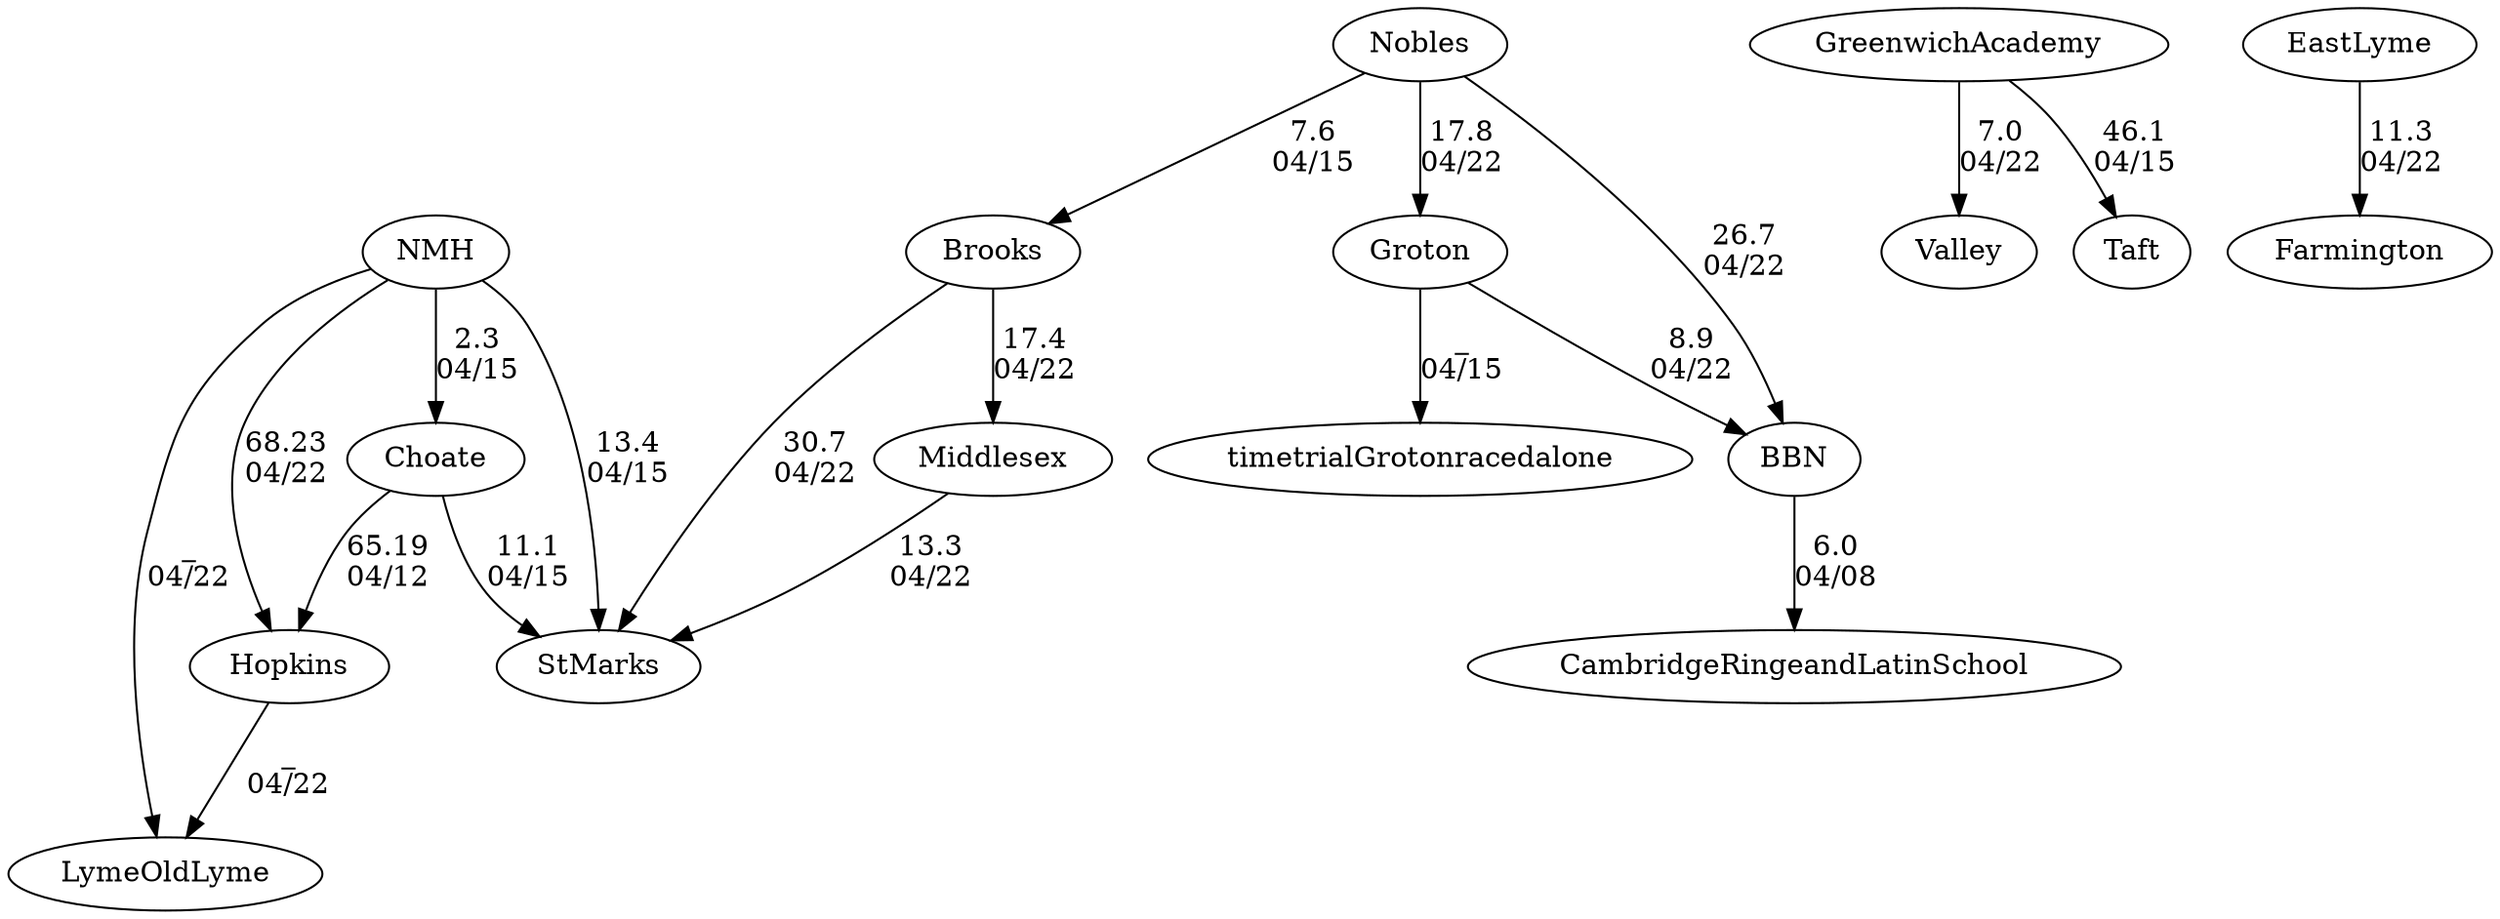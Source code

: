 digraph girls4fours {LymeOldLyme [URL="girls4foursLymeOldLyme.html"];Valley [URL="girls4foursValley.html"];Choate [URL="girls4foursChoate.html"];Groton [URL="girls4foursGroton.html"];Brooks [URL="girls4foursBrooks.html"];GreenwichAcademy [URL="girls4foursGreenwichAcademy.html"];NMH [URL="girls4foursNMH.html"];CambridgeRingeandLatinSchool [URL="girls4foursCambridgeRingeandLatinSchool.html"];Nobles [URL="girls4foursNobles.html"];Farmington [URL="girls4foursFarmington.html"];Middlesex [URL="girls4foursMiddlesex.html"];BBN [URL="girls4foursBBN.html"];timetrialGrotonracedalone [URL="girls4fourstimetrialGrotonracedalone.html"];StMarks [URL="girls4foursStMarks.html"];Taft [URL="girls4foursTaft.html"];Hopkins [URL="girls4foursHopkins.html"];EastLyme [URL="girls4foursEastLyme.html"];Brooks -> Middlesex[label="17.4
04/22", weight="83", tooltip="NEIRA Boys & Girls Fours,St. Marks vs. Brooks and Middlesex			
Distance: 1500m Conditions: A perfect day at Lake Quinsigamund, just gray enough for no pleasure boats and a tailwind that picked up a bit over the course of the racing period. Comments: Race order was G1-B4-G4-B3-G3-B2-G2-B1. Most races started a length over the line except for G2. Thank you to Brooks and Middlesex for coming to Worcester for some great racing.
None", URL="http://www.row2k.com/results/resultspage.cfm?UID=36741E74C58C544410744419A91809EC&cat=5", random="random"]; 
Brooks -> StMarks[label="30.7
04/22", weight="70", tooltip="NEIRA Boys & Girls Fours,St. Marks vs. Brooks and Middlesex			
Distance: 1500m Conditions: A perfect day at Lake Quinsigamund, just gray enough for no pleasure boats and a tailwind that picked up a bit over the course of the racing period. Comments: Race order was G1-B4-G4-B3-G3-B2-G2-B1. Most races started a length over the line except for G2. Thank you to Brooks and Middlesex for coming to Worcester for some great racing.
None", URL="http://www.row2k.com/results/resultspage.cfm?UID=36741E74C58C544410744419A91809EC&cat=5", random="random"]; 
Middlesex -> StMarks[label="13.3
04/22", weight="87", tooltip="NEIRA Boys & Girls Fours,St. Marks vs. Brooks and Middlesex			
Distance: 1500m Conditions: A perfect day at Lake Quinsigamund, just gray enough for no pleasure boats and a tailwind that picked up a bit over the course of the racing period. Comments: Race order was G1-B4-G4-B3-G3-B2-G2-B1. Most races started a length over the line except for G2. Thank you to Brooks and Middlesex for coming to Worcester for some great racing.
None", URL="http://www.row2k.com/results/resultspage.cfm?UID=36741E74C58C544410744419A91809EC&cat=5", random="random"]; 
Choate -> Hopkins[label="65.19
04/12", weight="35", tooltip="NEIRA Boys & Girls Fours,Choate vs. Hopkins			
Distance: 1330m Conditions: Gusty headwind. Water remained relatively calm, but strong bursts of wind caused boats to struggle with blade control at times leading to several crabs across most races. Comments: B1 race resulted in a dead tie. We could not resolve the result even with video. Again, most races affected by strong gusts of wind.
None", URL="http://www.row2k.com/results/resultspage.cfm?UID=97CDDFE6B0BF0E6715FCA59070425D31&cat=5", random="random"]; 
GreenwichAcademy -> Taft[label="46.1
04/15", weight="54", tooltip="NEIRA Girls Fours,Taft, Greenwich Academy, Valley, Lyme-Old Lyme, Canterbury			
Distance: 1500m Conditions: Order of racing: G2, G3/G4 (raced together). 8mph crosswind for the G2 race; 10-12 mph for the G3/G4 race; shifting around to a cross tail wind for the final 350 meters or so in both races. Comments: The G3/G4 race needed three tries to get a clean race going. Good work by novice coxswains to get their boats aligned in a crosswind. During the race, the GA 3V caught a boat-stopping crab with 350 meters left; they were leading all boats until that point in the race. 
The G1 race was canceled at the starting line because of lightning. 
Thank you to all the coaches, coxswains, and rowers for getting twelve shells off the water in record time.
None", URL="http://www.row2k.com/results/resultspage.cfm?UID=57767F8BC9B9A1D6D1921A1667A8D6B9&cat=1", random="random"]; 
NMH -> Choate[label="2.3
04/15", weight="98", tooltip="NEIRA Boys & Girls Fours,Worcester vs. Choate, St. Mark's, Northfield Mount Hermon, Bancroft			
Distance: Worcester Academy Conditions: Sunny with minimal wind and no chop. Comments: Referee: Paul Carabillo
A special thanks to Paul, all of the coaches, and the parents who made our opening foray into the Spring '23 season a memorable and enjoyable competition.
None", URL="http://www.row2k.com/results/resultspage.cfm?UID=EACEE7F329205F77F3F7014E85F30C2B&cat=5", random="random"]; 
NMH -> StMarks[label="13.4
04/15", weight="87", tooltip="NEIRA Boys & Girls Fours,Worcester vs. Choate, St. Mark's, Northfield Mount Hermon, Bancroft			
Distance: Worcester Academy Conditions: Sunny with minimal wind and no chop. Comments: Referee: Paul Carabillo
A special thanks to Paul, all of the coaches, and the parents who made our opening foray into the Spring '23 season a memorable and enjoyable competition.
None", URL="http://www.row2k.com/results/resultspage.cfm?UID=EACEE7F329205F77F3F7014E85F30C2B&cat=5", random="random"]; 
Choate -> StMarks[label="11.1
04/15", weight="89", tooltip="NEIRA Boys & Girls Fours,Worcester vs. Choate, St. Mark's, Northfield Mount Hermon, Bancroft			
Distance: Worcester Academy Conditions: Sunny with minimal wind and no chop. Comments: Referee: Paul Carabillo
A special thanks to Paul, all of the coaches, and the parents who made our opening foray into the Spring '23 season a memorable and enjoyable competition.
None", URL="http://www.row2k.com/results/resultspage.cfm?UID=EACEE7F329205F77F3F7014E85F30C2B&cat=5", random="random"]; 
BBN -> CambridgeRingeandLatinSchool[label="6.0
04/08", weight="94", tooltip="NEIRA Boys & Girls Fours,Cambridge Mayor's Cup: CRLS vs. BB&N			
Distance: 1250 m Conditions: Brisk but bright and sunny, 10-15 mph cross-tail wind, becoming more cross and less tail over the afternoon. Order of races was boys/girls, 4/5V, 3V, 2V, 1V. Comments: All floating starts. Boys' 4/5V race started 1+ length over the line. 
The Mayor's Cup trophies for the 1V races stay with BB&N (boys) and CRLS (girls).
Thanks to BB&N and congratulations to all for a great day of early season racing!
None", URL="http://www.row2k.com/results/resultspage.cfm?UID=F97C64017C4CB0D51F42090A16048CB5&cat=5", random="random"]; 
Nobles -> Groton[label="17.8
04/22", weight="83", tooltip="NEIRA Girls Fours, Nobles, Groton, BB&N (hosted)			
Distance: 1350 M Conditions: Cool over cast with a cross wind of about 8 MPH at the start, conditions continued to improve. Comments: 4V right after the start Groton veered into BB&N, small clashing, but racing continued
For the 2V the tour boat was on the course, some slight course corrections were made, did not affect the race outcome.
3V had a delay due to steering breakage with Nobles boat
None", URL="http://www.row2k.com/results/resultspage.cfm?UID=05316B43D68EB96907C1AF50E625F75C&cat=1", random="random"]; 
Nobles -> BBN[label="26.7
04/22", weight="74", tooltip="NEIRA Girls Fours, Nobles, Groton, BB&N (hosted)			
Distance: 1350 M Conditions: Cool over cast with a cross wind of about 8 MPH at the start, conditions continued to improve. Comments: 4V right after the start Groton veered into BB&N, small clashing, but racing continued
For the 2V the tour boat was on the course, some slight course corrections were made, did not affect the race outcome.
3V had a delay due to steering breakage with Nobles boat
None", URL="http://www.row2k.com/results/resultspage.cfm?UID=05316B43D68EB96907C1AF50E625F75C&cat=1", random="random"]; 
Groton -> BBN[label="8.9
04/22", weight="92", tooltip="NEIRA Girls Fours, Nobles, Groton, BB&N (hosted)			
Distance: 1350 M Conditions: Cool over cast with a cross wind of about 8 MPH at the start, conditions continued to improve. Comments: 4V right after the start Groton veered into BB&N, small clashing, but racing continued
For the 2V the tour boat was on the course, some slight course corrections were made, did not affect the race outcome.
3V had a delay due to steering breakage with Nobles boat
None", URL="http://www.row2k.com/results/resultspage.cfm?UID=05316B43D68EB96907C1AF50E625F75C&cat=1", random="random"]; 
Nobles -> Brooks[label="7.6
04/15", weight="93", tooltip="NEIRA Boys & Girls Fours,Brooks vs. Nobles			
Distance: 1500 Conditions: Moderate headwind throughout (5-8 mph) with some variability from race to race. Light chop. Comments: A beautiful day for early-spring racing. Thanks to a flexible, enthusiastic and impressive Nobles squad for making the trip up to Brooks. Good, clean racing across the board. Note that B4 and B5 were both started with their sterns on the starting line. 
Good luck Nobles on your season.
None", URL="http://www.row2k.com/results/resultspage.cfm?UID=6A52C3E2752BC9A886C53C3D6E7D2794&cat=5", random="random"]; 
EastLyme -> Farmington[label="11.3
04/22", weight="89", tooltip="NEIRA,Stonington, East Lyme, Farmington			
Distance: 1500m Conditions: Strong cross wind throughout racing , slight headwind. Tide incoming against course for boys 1v, none for girls 1v and outgoing with course rest of races. Not comparable times across races. Comments: Novice races were 1000m. In the girls 2v race, a Farmington rower’s oar came out of the oarlock in the last 250m of the race. In the boys novice, East Lyme caught a crab off the start. Stonington and East Lyme raced an exhibition 4+ event. 
Thank you so much to East Lyme and Farmington for making the trip to Mystic!
None", URL="http://www.row2k.com/results/resultspage.cfm?UID=25FA49DE911995B33DFB62505A5976D4&cat=5", random="random"]; 
GreenwichAcademy -> Valley[label="7.0
04/22", weight="93", tooltip="NEIRA Girls Fours,Greenwich Academy vs. Valley Regional			
Distance: 1250m Conditions: Windy, with conditions in the last 500m getting progressively choppier through the day. Strong cross-tailwind for all races. Comments: Race order went 3V-1V-2V-4V. Due to high winds, racing was shortened to 1100m for the 2V race and 1000m for the 4V race.
A big thanks to Valley Regional for making the trip to Greenwich!
None", URL="http://www.row2k.com/results/resultspage.cfm?UID=F7D27A2768B3A94AA28296B6E17A5936&cat=1", random="random"]; 
NMH -> Hopkins[label="68.23
04/22", weight="32", tooltip="NEIRA Boys & Girls Fours,Hopkins vs. Lyme/Old Lyme, Northfield Mount Hermon			
Distance: 1500m Conditions: Floating start made the overall distance vary slightly. Overcast, with strong gusty head and cross wind worsening from 9 to 14mph in the later races, significant chop in the first half of the course. Comments: Top boats raced first followed by lower boats. Lyme/Old Lyme B3 and G4, Hopkins G3 and G4 boats were novices. Wet launch at 56F water stirred excitement! Several boats missed the turn buoys taking a shortcut through the return lane, so to our regret their final results were disqualified by the chief referee. Thank you, LOL and NMH for coming to our home river. We look forward to hosting you again next year!
None", URL="http://www.row2k.com/results/resultspage.cfm?UID=1A42F905A7DACA1EF3443A90F163BCBC&cat=5", random="random"]; 
NMH -> LymeOldLyme[label="_
04/22", weight="99", tooltip="NEIRA Boys & Girls Fours,Hopkins vs. Lyme/Old Lyme, Northfield Mount Hermon			
Distance: 1500m Conditions: Floating start made the overall distance vary slightly. Overcast, with strong gusty head and cross wind worsening from 9 to 14mph in the later races, significant chop in the first half of the course. Comments: Top boats raced first followed by lower boats. Lyme/Old Lyme B3 and G4, Hopkins G3 and G4 boats were novices. Wet launch at 56F water stirred excitement! Several boats missed the turn buoys taking a shortcut through the return lane, so to our regret their final results were disqualified by the chief referee. Thank you, LOL and NMH for coming to our home river. We look forward to hosting you again next year!
None", URL="http://www.row2k.com/results/resultspage.cfm?UID=1A42F905A7DACA1EF3443A90F163BCBC&cat=5", random="random"]; 
Hopkins -> LymeOldLyme[label="_
04/22", weight="99", tooltip="NEIRA Boys & Girls Fours,Hopkins vs. Lyme/Old Lyme, Northfield Mount Hermon			
Distance: 1500m Conditions: Floating start made the overall distance vary slightly. Overcast, with strong gusty head and cross wind worsening from 9 to 14mph in the later races, significant chop in the first half of the course. Comments: Top boats raced first followed by lower boats. Lyme/Old Lyme B3 and G4, Hopkins G3 and G4 boats were novices. Wet launch at 56F water stirred excitement! Several boats missed the turn buoys taking a shortcut through the return lane, so to our regret their final results were disqualified by the chief referee. Thank you, LOL and NMH for coming to our home river. We look forward to hosting you again next year!
None", URL="http://www.row2k.com/results/resultspage.cfm?UID=1A42F905A7DACA1EF3443A90F163BCBC&cat=5", random="random"]; 
Groton -> timetrialGrotonracedalone[label="_
04/15", weight="99", tooltip="NEIRA Girls Fours,Lincoln at Groton School			
Distance: 1250m Conditions: Perfect for all races Comments: A beautiful spring day for racing on the mighty Nashua. Thank you, Lincoln!
None", URL="http://www.row2k.com/results/resultspage.cfm?UID=68C5B52F48A6DADC2D5F65DF47E51637&cat=1", random="random"]}